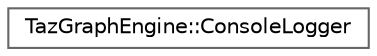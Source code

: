 digraph "Graphical Class Hierarchy"
{
 // LATEX_PDF_SIZE
  bgcolor="transparent";
  edge [fontname=Helvetica,fontsize=10,labelfontname=Helvetica,labelfontsize=10];
  node [fontname=Helvetica,fontsize=10,shape=box,height=0.2,width=0.4];
  rankdir="LR";
  Node0 [id="Node000000",label="TazGraphEngine::ConsoleLogger",height=0.2,width=0.4,color="grey40", fillcolor="white", style="filled",URL="$classTazGraphEngine_1_1ConsoleLogger.html",tooltip=" "];
}
